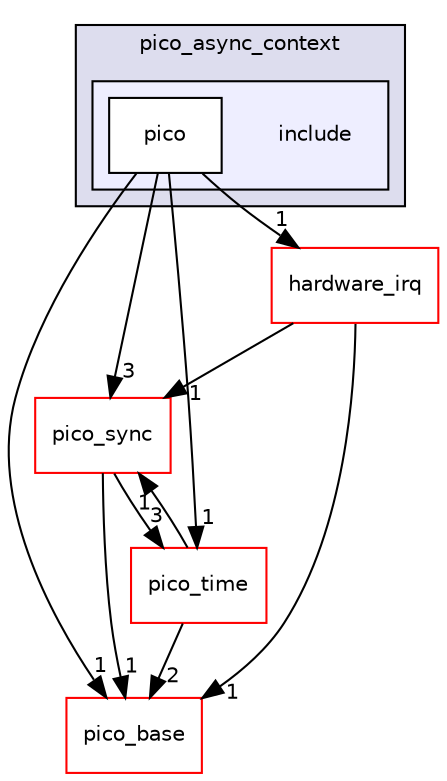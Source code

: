 digraph "pico_async_context/include" {
  compound=true
  node [ fontsize="10", fontname="Helvetica"];
  edge [ labelfontsize="10", labelfontname="Helvetica"];
  subgraph clusterdir_a9bad49c6feb32b30a0489a3284f07a6 {
    graph [ bgcolor="#ddddee", pencolor="black", label="pico_async_context" fontname="Helvetica", fontsize="10", URL="dir_a9bad49c6feb32b30a0489a3284f07a6.html"]
  subgraph clusterdir_1d434cfd208a0bea52b2c6ece4ba3b98 {
    graph [ bgcolor="#eeeeff", pencolor="black", label="" URL="dir_1d434cfd208a0bea52b2c6ece4ba3b98.html"];
    dir_1d434cfd208a0bea52b2c6ece4ba3b98 [shape=plaintext label="include"];
    dir_f4030d5d17058c335e86f83d48d44091 [shape=box label="pico" color="black" fillcolor="white" style="filled" URL="dir_f4030d5d17058c335e86f83d48d44091.html"];
  }
  }
  dir_80049ec721efe325411d59f8402ca4d2 [shape=box label="pico_sync" fillcolor="white" style="filled" color="red" URL="dir_80049ec721efe325411d59f8402ca4d2.html"];
  dir_ee4ba4c32933fd9d1c9bce216e67756d [shape=box label="pico_base" fillcolor="white" style="filled" color="red" URL="dir_ee4ba4c32933fd9d1c9bce216e67756d.html"];
  dir_e78bca571b31016e4658788ba82f9ab9 [shape=box label="hardware_irq" fillcolor="white" style="filled" color="red" URL="dir_e78bca571b31016e4658788ba82f9ab9.html"];
  dir_cc740ddf7ebf14a28f7e7a6178d204e2 [shape=box label="pico_time" fillcolor="white" style="filled" color="red" URL="dir_cc740ddf7ebf14a28f7e7a6178d204e2.html"];
  dir_80049ec721efe325411d59f8402ca4d2->dir_ee4ba4c32933fd9d1c9bce216e67756d [headlabel="1", labeldistance=1.5 headhref="dir_000029_000007.html"];
  dir_80049ec721efe325411d59f8402ca4d2->dir_cc740ddf7ebf14a28f7e7a6178d204e2 [headlabel="3", labeldistance=1.5 headhref="dir_000029_000035.html"];
  dir_e78bca571b31016e4658788ba82f9ab9->dir_80049ec721efe325411d59f8402ca4d2 [headlabel="1", labeldistance=1.5 headhref="dir_000087_000029.html"];
  dir_e78bca571b31016e4658788ba82f9ab9->dir_ee4ba4c32933fd9d1c9bce216e67756d [headlabel="1", labeldistance=1.5 headhref="dir_000087_000007.html"];
  dir_f4030d5d17058c335e86f83d48d44091->dir_80049ec721efe325411d59f8402ca4d2 [headlabel="3", labeldistance=1.5 headhref="dir_000125_000029.html"];
  dir_f4030d5d17058c335e86f83d48d44091->dir_ee4ba4c32933fd9d1c9bce216e67756d [headlabel="1", labeldistance=1.5 headhref="dir_000125_000007.html"];
  dir_f4030d5d17058c335e86f83d48d44091->dir_e78bca571b31016e4658788ba82f9ab9 [headlabel="1", labeldistance=1.5 headhref="dir_000125_000087.html"];
  dir_f4030d5d17058c335e86f83d48d44091->dir_cc740ddf7ebf14a28f7e7a6178d204e2 [headlabel="1", labeldistance=1.5 headhref="dir_000125_000035.html"];
  dir_cc740ddf7ebf14a28f7e7a6178d204e2->dir_80049ec721efe325411d59f8402ca4d2 [headlabel="1", labeldistance=1.5 headhref="dir_000035_000029.html"];
  dir_cc740ddf7ebf14a28f7e7a6178d204e2->dir_ee4ba4c32933fd9d1c9bce216e67756d [headlabel="2", labeldistance=1.5 headhref="dir_000035_000007.html"];
}
